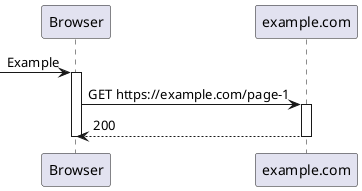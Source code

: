 @startuml

participant Browser

->Browser : Example
activate Browser
Browser->"example.com" ++ : GET https://example.com/page-1
return 200
deactivate Browser

@enduml
